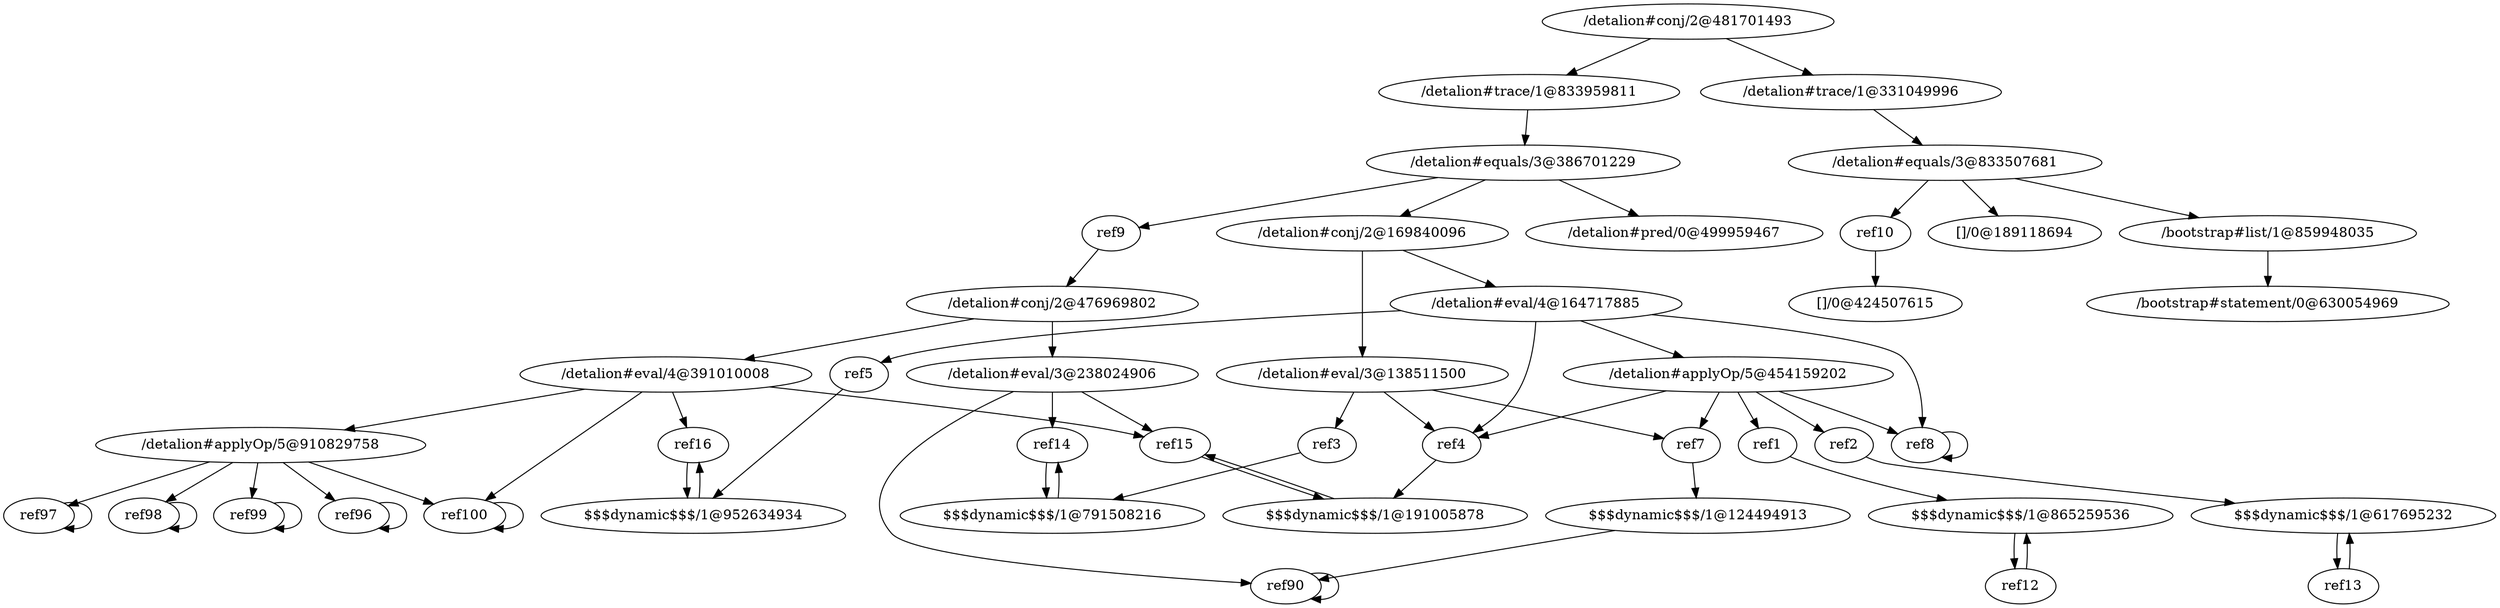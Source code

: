digraph G{
"/detalion#conj/2@481701493" -> "/detalion#trace/1@833959811"
"/detalion#trace/1@833959811" -> "/detalion#equals/3@386701229"
"/detalion#equals/3@386701229" -> ref9
ref9 -> "/detalion#conj/2@476969802"
"/detalion#conj/2@476969802" -> "/detalion#eval/3@238024906"
"/detalion#eval/3@238024906" -> ref14
ref14 -> "$$$dynamic$$$/1@791508216"
"$$$dynamic$$$/1@791508216" -> ref14
"/detalion#eval/3@238024906" -> ref15
ref15 -> "$$$dynamic$$$/1@191005878"
"$$$dynamic$$$/1@191005878" -> ref15
"/detalion#eval/3@238024906" -> ref90
ref90 -> ref90
"/detalion#conj/2@476969802" -> "/detalion#eval/4@391010008"
"/detalion#eval/4@391010008" -> "/detalion#applyOp/5@910829758"
"/detalion#applyOp/5@910829758" -> ref96
ref96 -> ref96
"/detalion#applyOp/5@910829758" -> ref97
ref97 -> ref97
"/detalion#applyOp/5@910829758" -> ref98
ref98 -> ref98
"/detalion#applyOp/5@910829758" -> ref99
ref99 -> ref99
"/detalion#applyOp/5@910829758" -> ref100
ref100 -> ref100
"/detalion#eval/4@391010008" -> ref100
"/detalion#eval/4@391010008" -> ref15
"/detalion#eval/4@391010008" -> ref16
ref16 -> "$$$dynamic$$$/1@952634934"
"$$$dynamic$$$/1@952634934" -> ref16
"/detalion#equals/3@386701229" -> "/detalion#conj/2@169840096"
"/detalion#conj/2@169840096" -> "/detalion#eval/3@138511500"
"/detalion#eval/3@138511500" -> ref3
ref3 -> "$$$dynamic$$$/1@791508216"
"/detalion#eval/3@138511500" -> ref4
ref4 -> "$$$dynamic$$$/1@191005878"
"/detalion#eval/3@138511500" -> ref7
ref7 -> "$$$dynamic$$$/1@124494913"
"$$$dynamic$$$/1@124494913" -> ref90
"/detalion#conj/2@169840096" -> "/detalion#eval/4@164717885"
"/detalion#eval/4@164717885" -> "/detalion#applyOp/5@454159202"
"/detalion#applyOp/5@454159202" -> ref2
ref2 -> "$$$dynamic$$$/1@617695232"
"$$$dynamic$$$/1@617695232" -> ref13
ref13 -> "$$$dynamic$$$/1@617695232"
"/detalion#applyOp/5@454159202" -> ref4
"/detalion#applyOp/5@454159202" -> ref1
ref1 -> "$$$dynamic$$$/1@865259536"
"$$$dynamic$$$/1@865259536" -> ref12
ref12 -> "$$$dynamic$$$/1@865259536"
"/detalion#applyOp/5@454159202" -> ref7
"/detalion#applyOp/5@454159202" -> ref8
ref8 -> ref8
"/detalion#eval/4@164717885" -> ref8
"/detalion#eval/4@164717885" -> ref4
"/detalion#eval/4@164717885" -> ref5
ref5 -> "$$$dynamic$$$/1@952634934"
"/detalion#equals/3@386701229" -> "/detalion#pred/0@499959467"
"/detalion#conj/2@481701493" -> "/detalion#trace/1@331049996"
"/detalion#trace/1@331049996" -> "/detalion#equals/3@833507681"
"/detalion#equals/3@833507681" -> ref10
ref10 -> "[]/0@424507615"
"/detalion#equals/3@833507681" -> "[]/0@189118694"
"/detalion#equals/3@833507681" -> "/bootstrap#list/1@859948035"
"/bootstrap#list/1@859948035" -> "/bootstrap#statement/0@630054969"
}
